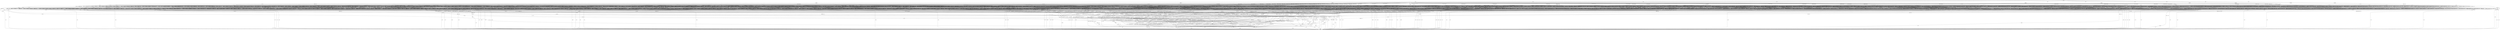 digraph G {
  0 [label="T_1"];
  1 [label="T_1"];
  2 [label="T_1"];
  3 [label="T_1"];
  4 [label="T_1"];
  5 [label="T_1"];
  6 [label="T_1"];
  7 [label="T_1"];
  8 [label="T_1"];
  9 [label="T_1"];
  10 [label="T_1"];
  11 [label="T_1"];
  12 [label="T_1"];
  13 [label="T_1"];
  14 [label="T_1"];
  15 [label="T_1"];
  16 [label="T_1"];
  17 [label="T_1"];
  18 [label="T_1"];
  19 [label="T_1"];
  20 [label="T_1"];
  21 [label="T_1"];
  22 [label="T_1"];
  23 [label="T_1"];
  24 [label="T_1"];
  25 [label="T_1"];
  26 [label="T_1"];
  27 [label="T_1"];
  28 [label="T_1"];
  29 [label="T_1"];
  30 [label="T_1"];
  31 [label="T_1"];
  32 [label="T_1"];
  33 [label="T_1"];
  34 [label="T_1"];
  35 [label="T_1"];
  36 [label="T_1"];
  37 [label="T_1"];
  38 [label="T_1"];
  39 [label="T_1"];
  40 [label="T_1"];
  41 [label="T_1"];
  42 [label="T_1"];
  43 [label="T_1"];
  44 [label="T_1"];
  45 [label="T_1"];
  46 [label="T_1"];
  47 [label="T_1"];
  48 [label="T_1"];
  49 [label="T_1"];
  50 [label="T_1"];
  51 [label="T_1"];
  52 [label="T_1"];
  53 [label="T_1"];
  54 [label="T_1"];
  55 [label="T_1"];
  56 [label="T_1"];
  57 [label="T_1"];
  58 [label="T_1"];
  59 [label="T_2"];
  60 [label="T_2"];
  61 [label="T_2"];
  62 [label="T_2"];
  63 [label="T_2"];
  64 [label="T_2"];
  65 [label="T_2"];
  66 [label="T_2"];
  67 [label="T_2"];
  68 [label="T_2"];
  69 [label="T_2"];
  70 [label="T_2"];
  71 [label="T_2"];
  72 [label="T_2"];
  73 [label="T_2"];
  74 [label="T_2"];
  75 [label="T_2"];
  76 [label="T_2"];
  77 [label="T_2"];
  78 [label="T_2"];
  79 [label="T_2"];
  80 [label="T_2"];
  81 [label="T_2"];
  82 [label="T_2"];
  83 [label="T_2"];
  84 [label="T_2"];
  85 [label="T_2"];
  86 [label="T_2"];
  87 [label="T_2"];
  88 [label="T_2"];
  89 [label="T_2"];
  90 [label="T_2"];
  91 [label="T_2"];
  92 [label="T_2"];
  93 [label="T_2"];
  94 [label="T_2"];
  95 [label="T_2"];
  96 [label="T_2"];
  97 [label="T_2"];
  98 [label="T_2"];
  99 [label="T_2"];
  100 [label="T_2"];
  101 [label="T_2"];
  102 [label="T_2"];
  103 [label="T_2"];
  104 [label="T_2"];
  105 [label="T_2"];
  106 [label="T_2"];
  107 [label="T_2"];
  108 [label="T_2"];
  109 [label="T_2"];
  110 [label="T_2"];
  111 [label="T_2"];
  112 [label="T_2"];
  113 [label="T_2"];
  114 [label="T_2"];
  115 [label="T_2"];
  116 [label="T_2"];
  117 [label="T_2"];
  118 [label="T_2"];
  119 [label="T_2"];
  120 [label="T_2"];
  121 [label="T_2"];
  122 [label="T_2"];
  123 [label="T_2"];
  124 [label="T_2"];
  125 [label="T_2"];
  126 [label="T_2"];
  127 [label="T_2"];
  128 [label="T_2"];
  129 [label="T_2"];
  130 [label="T_2"];
  131 [label="T_2"];
  132 [label="T_2"];
  133 [label="T_2"];
  134 [label="T_2"];
  135 [label="T_2"];
  136 [label="T_2"];
  137 [label="T_2"];
  138 [label="T_2"];
  139 [label="T_2"];
  140 [label="T_3"];
  141 [label="T_3"];
  142 [label="T_3"];
  143 [label="T_3"];
  144 [label="T_3"];
  145 [label="T_3"];
  146 [label="T_3"];
  147 [label="T_3"];
  148 [label="T_3"];
  149 [label="T_3"];
  150 [label="T_3"];
  151 [label="T_3"];
  152 [label="T_3"];
  153 [label="T_3"];
  154 [label="T_3"];
  155 [label="T_3"];
  156 [label="T_3"];
  157 [label="T_3"];
  158 [label="T_3"];
  159 [label="T_3"];
  160 [label="T_3"];
  161 [label="T_3"];
  162 [label="T_3"];
  163 [label="T_3"];
  164 [label="T_3"];
  165 [label="T_3"];
  166 [label="T_3"];
  167 [label="T_3"];
  168 [label="T_3"];
  169 [label="T_3"];
  170 [label="T_3"];
  171 [label="T_3"];
  172 [label="T_3"];
  173 [label="T_3"];
  174 [label="T_3"];
  175 [label="T_3"];
  176 [label="T_3"];
  177 [label="T_3"];
  178 [label="T_3"];
  179 [label="T_3"];
  180 [label="T_3"];
  181 [label="T_3"];
  182 [label="T_3"];
  183 [label="T_3"];
  184 [label="T_3"];
  185 [label="T_3"];
  186 [label="T_3"];
  187 [label="T_3"];
  188 [label="T_3"];
  189 [label="T_3"];
  190 [label="T_3"];
  191 [label="T_3"];
  192 [label="T_3"];
  193 [label="T_3"];
  194 [label="T_3"];
  195 [label="T_3"];
  196 [label="T_3"];
  197 [label="T_3"];
  198 [label="T_3"];
  199 [label="T_3"];
  200 [label="T_3"];
  201 [label="T_3"];
  202 [label="T_3"];
  203 [label="T_3"];
  204 [label="T_3"];
  205 [label="T_3"];
  206 [label="T_3"];
  207 [label="T_3"];
  208 [label="T_3"];
  209 [label="T_3"];
  210 [label="T_3"];
  211 [label="T_3"];
  212 [label="T_3"];
  213 [label="T_3"];
  214 [label="T_3"];
  215 [label="T_3"];
  216 [label="T_3"];
  217 [label="T_3"];
  218 [label="T_3"];
  219 [label="T_3"];
  220 [label="T_3"];
  221 [label="T_3"];
  222 [label="T_3"];
  223 [label="T_5"];
  224 [label="T_5"];
  225 [label="T_5"];
  226 [label="T_5"];
  227 [label="T_5"];
  228 [label="T_5"];
  229 [label="T_5"];
  230 [label="T_5"];
  231 [label="T_5"];
  232 [label="T_5"];
  233 [label="T_5"];
  234 [label="T_5"];
  235 [label="T_5"];
  236 [label="T_5"];
  237 [label="T_5"];
  238 [label="T_5"];
  239 [label="T_5"];
  240 [label="T_5"];
  241 [label="T_5"];
  242 [label="T_5"];
  243 [label="T_5"];
  244 [label="T_5"];
  245 [label="T_5"];
  246 [label="T_5"];
  247 [label="T_5"];
  248 [label="T_6"];
  249 [label="T_6"];
  250 [label="T_6"];
  251 [label="T_6"];
  252 [label="T_6"];
  253 [label="T_6"];
  254 [label="T_6"];
  255 [label="T_6"];
  256 [label="T_6"];
  257 [label="T_6"];
  258 [label="T_6"];
  259 [label="T_6"];
  260 [label="T_6"];
  261 [label="T_6"];
  262 [label="T_6"];
  263 [label="T_6"];
  264 [label="T_6"];
  265 [label="T_6"];
  266 [label="T_6"];
  267 [label="T_6"];
  268 [label="T_6"];
  269 [label="T_6"];
  270 [label="T_6"];
  271 [label="T_6"];
  272 [label="T_6"];
  273 [label="T_6"];
  274 [label="T_6"];
  275 [label="T_6"];
  276 [label="T_6"];
  277 [label="T_6"];
  278 [label="T_7"];
  279 [label="T_7"];
  280 [label="T_7"];
  281 [label="T_7"];
  282 [label="T_7"];
  283 [label="T_7"];
  284 [label="T_7"];
  285 [label="T_7"];
  286 [label="T_7"];
  287 [label="T_7"];
  288 [label="T_7"];
  289 [label="T_7"];
  290 [label="T_7"];
  291 [label="initial"];
  292 [label="initial"];
  293 [label="initial"];
  294 [label="initial"];
  295 [label="initial"];
  296 [label="initial"];
  297 [label="initial"];
  298 [label="initial"];
  299 [label="initial"];
  300 [label="initial"];
  301 [label="TERMINAL",shape=diamond];
  302 [label="INITIAL",shape=box];
0->76 [label="0.000194 1 1.00"];
1->109 [label="0.00635 1 1.00"];
2->73 [label="0.000203 1 0.50"];
2->89 [label="0.00403 1 0.50"];
3->87 [label="0.00405 1 0.50"];
3->135 [label="0.0495 1 0.50"];
4->65 [label="0.00478 1 0.50"];
4->122 [label="0.00539 1 0.50"];
5->130 [label="0.00403 1 0.33"];
5->135 [label="0.00527 1 0.33"];
5->132 [label="0.0064 1 0.33"];
6->67 [label="0.00535 1 0.33"];
6->136 [label="0.00538 1 0.33"];
6->109 [label="0.00651 1 0.33"];
7->123 [label="0.00333 1 0.25"];
7->127 [label="0.00364 1 0.25"];
7->134 [label="0.00401 1 0.25"];
7->133 [label="0.00455 1 0.25"];
8->138 [label="0.00357 1 0.25"];
8->132 [label="0.00394 1 0.25"];
8->103 [label="0.0056 1 0.25"];
8->110 [label="0.00587 1 0.25"];
9->100 [label="0.00366 1 0.25"];
9->96 [label="0.00368 1 0.25"];
9->120 [label="0.00495 1 0.25"];
9->108 [label="0.00659 1 0.25"];
10->123 [label="0.00403 1 0.25"];
10->111 [label="0.00418 1 0.25"];
10->138 [label="0.00461 1 0.25"];
10->109 [label="0.00514 1 0.25"];
11->77 [label="0.00398 1 0.14"];
11->104 [label="0.00459 1 0.14"];
11->122 [label="0.00732 1 0.14"];
11->120 [label="[0.00385,0.00588] 2 0.29"];
11->134 [label="[0.00425,0.00469] 2 0.29"];
12->98 [label="0.00351 1 0.17"];
12->100 [label="0.00416 1 0.17"];
12->121 [label="0.0048 1 0.17"];
12->101 [label="0.00488 1 0.17"];
12->86 [label="[0.00762,0.038] 2 0.33"];
13->131 [label="0.0048 1 0.17"];
13->108 [label="0.00548 1 0.17"];
13->102 [label="0.00553 1 0.17"];
13->133 [label="0.00717 1 0.17"];
13->78 [label="[0.0058,0.0077] 2 0.33"];
14->106 [label="0.000202 1 0.20"];
14->74 [label="0.00374 1 0.20"];
14->117 [label="0.00444 1 0.20"];
14->77 [label="0.00574 1 0.20"];
14->92 [label="0.00773 1 0.20"];
15->94 [label="0.00359 1 0.14"];
15->92 [label="0.00441 1 0.14"];
15->66 [label="0.00538 1 0.14"];
15->112 [label="0.0404 1 0.14"];
15->138 [label="[0.0035,0.00626] 2 0.29"];
15->153 [label="0.000385 1 0.14"];
16->135 [label="0.00368 1 0.17"];
16->121 [label="0.00399 1 0.17"];
16->134 [label="0.00479 1 0.17"];
16->136 [label="0.00483 1 0.17"];
16->138 [label="0.00515 1 0.17"];
16->133 [label="0.0058 1 0.17"];
17->117 [label="0.00391 1 0.17"];
17->131 [label="0.00476 1 0.17"];
17->91 [label="0.00509 1 0.17"];
17->110 [label="0.00608 1 0.17"];
17->137 [label="0.00617 1 0.17"];
17->133 [label="0.00628 1 0.17"];
18->96 [label="0.00413 1 0.17"];
18->136 [label="0.00572 1 0.17"];
18->90 [label="0.00584 1 0.17"];
18->125 [label="0.00604 1 0.17"];
18->134 [label="0.0326 1 0.17"];
18->135 [label="0.0545 1 0.17"];
19->136 [label="0.0038 1 0.10"];
19->72 [label="0.00428 1 0.10"];
19->110 [label="0.00532 1 0.10"];
19->101 [label="0.00569 1 0.10"];
19->123 [label="0.538 1 0.10"];
19->139 [label="[0.00396,0.00398] 2 0.20"];
19->129 [label="[0.000146,0.00477] 3 0.30"];
20->137 [label="0.00312 1 0.13"];
20->117 [label="0.00316 1 0.13"];
20->118 [label="0.00417 1 0.13"];
20->131 [label="0.00455 1 0.13"];
20->89 [label="0.00525 1 0.13"];
20->122 [label="0.00576 1 0.13"];
20->132 [label="0.00696 1 0.13"];
20->127 [label="0.0301 1 0.13"];
21->109 [label="0.00364 1 0.13"];
21->127 [label="0.00367 1 0.13"];
21->122 [label="0.00381 1 0.13"];
21->119 [label="0.00425 1 0.13"];
21->113 [label="0.00461 1 0.13"];
21->129 [label="0.00514 1 0.13"];
21->128 [label="0.00536 1 0.13"];
21->95 [label="0.00629 1 0.13"];
22->138 [label="0.00393 1 0.13"];
22->130 [label="0.00463 1 0.13"];
22->139 [label="0.00565 1 0.13"];
22->103 [label="0.00586 1 0.13"];
22->91 [label="0.00652 1 0.13"];
22->126 [label="0.00683 1 0.13"];
22->135 [label="0.00683 1 0.13"];
22->133 [label="0.0103 1 0.13"];
23->135 [label="0.00387 1 0.09"];
23->102 [label="0.00493 1 0.09"];
23->109 [label="0.00506 1 0.09"];
23->138 [label="0.00531 1 0.09"];
23->98 [label="0.0064 1 0.09"];
23->131 [label="0.027 1 0.09"];
23->139 [label="0.0326 1 0.09"];
23->127 [label="[0.00379,0.0048] 3 0.27"];
23->141 [label="0.000425 1 0.09"];
24->121 [label="0.00262 1 0.10"];
24->114 [label="0.00345 1 0.10"];
24->88 [label="0.00445 1 0.10"];
24->131 [label="0.00461 1 0.10"];
24->69 [label="0.00486 1 0.10"];
24->137 [label="0.005 1 0.10"];
24->132 [label="0.00539 1 0.10"];
24->99 [label="0.00558 1 0.10"];
24->128 [label="[0.00391,0.00405] 2 0.20"];
25->130 [label="0.00355 1 0.11"];
25->128 [label="0.00368 1 0.11"];
25->139 [label="0.00395 1 0.11"];
25->125 [label="0.00445 1 0.11"];
25->132 [label="0.00498 1 0.11"];
25->110 [label="0.00507 1 0.11"];
25->123 [label="0.00568 1 0.11"];
25->133 [label="0.00584 1 0.11"];
25->131 [label="0.00776 1 0.11"];
26->139 [label="0.00379 1 0.11"];
26->138 [label="0.00407 1 0.11"];
26->132 [label="0.00442 1 0.11"];
26->122 [label="0.00442 1 0.11"];
26->89 [label="0.00477 1 0.11"];
26->127 [label="0.0061 1 0.11"];
26->108 [label="0.00686 1 0.11"];
26->136 [label="0.00705 1 0.11"];
26->114 [label="0.0539 1 0.11"];
27->116 [label="0.00392 1 0.08"];
27->88 [label="0.00392 1 0.08"];
27->107 [label="0.004 1 0.08"];
27->103 [label="0.00432 1 0.08"];
27->139 [label="0.00452 1 0.08"];
27->101 [label="0.00506 1 0.08"];
27->110 [label="0.0055 1 0.08"];
27->68 [label="0.00838 1 0.08"];
27->137 [label="[0.00583,0.00599] 2 0.15"];
27->132 [label="[0.00437,0.031] 3 0.23"];
28->134 [label="0.00406 1 0.09"];
28->103 [label="0.00473 1 0.09"];
28->105 [label="0.0048 1 0.09"];
28->67 [label="0.00512 1 0.09"];
28->132 [label="0.00513 1 0.09"];
28->126 [label="0.00528 1 0.09"];
28->98 [label="0.00605 1 0.09"];
28->110 [label="0.00701 1 0.09"];
28->116 [label="0.01 1 0.09"];
28->128 [label="[0.0052,0.00722] 2 0.18"];
29->135 [label="0.00408 1 0.09"];
29->87 [label="0.00472 1 0.09"];
29->115 [label="0.005 1 0.09"];
29->113 [label="0.00522 1 0.09"];
29->123 [label="0.00571 1 0.09"];
29->107 [label="0.00575 1 0.09"];
29->102 [label="0.00618 1 0.09"];
29->131 [label="0.00631 1 0.09"];
29->61 [label="0.00733 1 0.09"];
29->137 [label="[0.00446,0.00523] 2 0.18"];
30->109 [label="0.00361 1 0.10"];
30->106 [label="0.00385 1 0.10"];
30->136 [label="0.00406 1 0.10"];
30->104 [label="0.0043 1 0.10"];
30->118 [label="0.00456 1 0.10"];
30->86 [label="0.00481 1 0.10"];
30->97 [label="0.00556 1 0.10"];
30->112 [label="0.00591 1 0.10"];
30->130 [label="0.00745 1 0.10"];
30->123 [label="0.00762 1 0.10"];
31->123 [label="0.00351 1 0.08"];
31->119 [label="0.00376 1 0.08"];
31->121 [label="0.00389 1 0.08"];
31->127 [label="0.00402 1 0.08"];
31->125 [label="0.00445 1 0.08"];
31->102 [label="0.00543 1 0.08"];
31->107 [label="0.00668 1 0.08"];
31->138 [label="0.0071 1 0.08"];
31->75 [label="0.00754 1 0.08"];
31->133 [label="0.00778 1 0.08"];
31->139 [label="[0.00474,0.00721] 2 0.17"];
32->133 [label="0.00396 1 0.09"];
32->137 [label="0.00396 1 0.09"];
32->101 [label="0.00398 1 0.09"];
32->129 [label="0.00409 1 0.09"];
32->122 [label="0.00417 1 0.09"];
32->138 [label="0.00427 1 0.09"];
32->120 [label="0.00444 1 0.09"];
32->136 [label="0.0046 1 0.09"];
32->134 [label="0.00556 1 0.09"];
32->127 [label="0.00619 1 0.09"];
32->85 [label="0.00771 1 0.09"];
33->124 [label="0.00398 1 0.09"];
33->128 [label="0.00401 1 0.09"];
33->127 [label="0.00403 1 0.09"];
33->126 [label="0.00423 1 0.09"];
33->131 [label="0.00454 1 0.09"];
33->104 [label="0.00553 1 0.09"];
33->139 [label="0.00604 1 0.09"];
33->123 [label="0.00607 1 0.09"];
33->120 [label="0.00649 1 0.09"];
33->78 [label="0.0067 1 0.09"];
33->80 [label="0.00681 1 0.09"];
34->110 [label="0.00349 1 0.07"];
34->105 [label="0.00353 1 0.07"];
34->101 [label="0.00382 1 0.07"];
34->96 [label="0.00449 1 0.07"];
34->139 [label="0.00506 1 0.07"];
34->135 [label="0.00531 1 0.07"];
34->136 [label="0.0057 1 0.07"];
34->124 [label="0.00685 1 0.07"];
34->125 [label="0.00763 1 0.07"];
34->122 [label="[0.00318,0.00488] 2 0.13"];
34->138 [label="[0.00481,0.198] 2 0.13"];
34->133 [label="[0.00487,0.00608] 2 0.13"];
35->135 [label="0.00373 1 0.07"];
35->126 [label="0.0041 1 0.07"];
35->128 [label="0.00438 1 0.07"];
35->130 [label="0.00446 1 0.07"];
35->131 [label="0.005 1 0.07"];
35->127 [label="0.00501 1 0.07"];
35->132 [label="0.00544 1 0.07"];
35->59 [label="0.00585 1 0.07"];
35->138 [label="0.0124 1 0.07"];
35->133 [label="0.15 1 0.07"];
35->139 [label="[0.004,0.00518] 2 0.14"];
35->136 [label="[0.00444,0.17] 2 0.14"];
36->70 [label="0.00248 1 0.06"];
36->107 [label="0.00359 1 0.06"];
36->96 [label="0.00425 1 0.06"];
36->119 [label="0.0043 1 0.06"];
36->131 [label="0.00476 1 0.06"];
36->122 [label="0.00599 1 0.06"];
36->139 [label="0.006 1 0.06"];
36->123 [label="0.0064 1 0.06"];
36->98 [label="0.00655 1 0.06"];
36->135 [label="[0.00346,0.00634] 2 0.11"];
36->134 [label="[0.0042,0.146] 2 0.11"];
36->138 [label="[0.00451,0.00576] 2 0.11"];
36->136 [label="[0.00526,0.00691] 3 0.17"];
37->68 [label="0.00282 1 0.07"];
37->130 [label="0.00371 1 0.07"];
37->123 [label="0.00377 1 0.07"];
37->93 [label="0.00384 1 0.07"];
37->134 [label="0.00387 1 0.07"];
37->132 [label="0.00493 1 0.07"];
37->122 [label="0.00554 1 0.07"];
37->90 [label="0.00579 1 0.07"];
37->125 [label="0.00598 1 0.07"];
37->92 [label="0.00621 1 0.07"];
37->121 [label="0.00643 1 0.07"];
37->136 [label="[0.00317,0.00388] 2 0.13"];
37->128 [label="[0.0052,0.00731] 2 0.13"];
38->138 [label="0.00287 1 0.07"];
38->98 [label="0.0032 1 0.07"];
38->131 [label="0.00337 1 0.07"];
38->127 [label="0.00452 1 0.07"];
38->71 [label="0.0053 1 0.07"];
38->116 [label="0.00547 1 0.07"];
38->100 [label="0.0057 1 0.07"];
38->122 [label="0.00585 1 0.07"];
38->130 [label="0.00616 1 0.07"];
38->119 [label="0.00693 1 0.07"];
38->104 [label="0.00867 1 0.07"];
38->134 [label="0.00418 2 0.13"];
38->133 [label="[0.00462,0.00555] 2 0.13"];
39->112 [label="0.0036 1 0.07"];
39->113 [label="0.00364 1 0.07"];
39->100 [label="0.00373 1 0.07"];
39->123 [label="0.00412 1 0.07"];
39->129 [label="0.00416 1 0.07"];
39->126 [label="0.00423 1 0.07"];
39->119 [label="0.0043 1 0.07"];
39->136 [label="0.00468 1 0.07"];
39->121 [label="0.00654 1 0.07"];
39->79 [label="0.00679 1 0.07"];
39->116 [label="0.00909 1 0.07"];
39->139 [label="[0.00324,0.00366] 2 0.13"];
39->138 [label="[0.00401,0.00496] 2 0.13"];
40->111 [label="0.000127 1 0.08"];
40->124 [label="0.00345 1 0.08"];
40->104 [label="0.00401 1 0.08"];
40->137 [label="0.00424 1 0.08"];
40->92 [label="0.00478 1 0.08"];
40->123 [label="0.00479 1 0.08"];
40->130 [label="0.00524 1 0.08"];
40->135 [label="0.00546 1 0.08"];
40->99 [label="0.00603 1 0.08"];
40->106 [label="0.00621 1 0.08"];
40->139 [label="0.00626 1 0.08"];
40->114 [label="0.00635 1 0.08"];
40->136 [label="0.00666 1 0.08"];
41->119 [label="0.000101 1 0.06"];
41->139 [label="0.000225 1 0.06"];
41->121 [label="0.00342 1 0.06"];
41->88 [label="0.00347 1 0.06"];
41->116 [label="0.00375 1 0.06"];
41->124 [label="0.00376 1 0.06"];
41->134 [label="0.00422 1 0.06"];
41->130 [label="0.00431 1 0.06"];
41->103 [label="0.00438 1 0.06"];
41->122 [label="0.00749 1 0.06"];
41->84 [label="0.011 1 0.06"];
41->132 [label="0.0308 1 0.06"];
41->138 [label="[0.000208,0.00527] 2 0.12"];
41->129 [label="[0.00418,0.00781] 3 0.18"];
42->83 [label="0.000272 1 0.06"];
42->102 [label="0.000351 1 0.06"];
42->73 [label="0.00349 1 0.06"];
42->111 [label="0.00416 1 0.06"];
42->117 [label="0.00465 1 0.06"];
42->133 [label="0.00466 1 0.06"];
42->129 [label="0.00475 1 0.06"];
42->131 [label="0.00505 1 0.06"];
42->125 [label="0.00516 1 0.06"];
42->120 [label="0.00646 1 0.06"];
42->116 [label="0.00728 1 0.06"];
42->139 [label="0.0107 1 0.06"];
42->115 [label="[0.00372,0.00803] 2 0.13"];
42->135 [label="[0.00507,0.00508] 2 0.13"];
43->127 [label="0.00344 1 0.07"];
43->69 [label="0.00348 1 0.07"];
43->135 [label="0.00407 1 0.07"];
43->119 [label="0.00424 1 0.07"];
43->132 [label="0.00498 1 0.07"];
43->131 [label="0.0054 1 0.07"];
43->133 [label="0.00549 1 0.07"];
43->108 [label="0.00574 1 0.07"];
43->118 [label="0.00642 1 0.07"];
43->136 [label="0.00734 1 0.07"];
43->117 [label="0.00874 1 0.07"];
43->89 [label="0.00956 1 0.07"];
43->103 [label="0.0105 1 0.07"];
43->124 [label="[0.00337,0.00475] 2 0.13"];
44->113 [label="0.00217 1 0.07"];
44->139 [label="0.004 1 0.07"];
44->117 [label="0.00403 1 0.07"];
44->122 [label="0.00438 1 0.07"];
44->127 [label="0.0044 1 0.07"];
44->116 [label="0.00469 1 0.07"];
44->95 [label="0.00503 1 0.07"];
44->77 [label="0.00505 1 0.07"];
44->71 [label="0.00514 1 0.07"];
44->136 [label="0.00566 1 0.07"];
44->103 [label="0.00652 1 0.07"];
44->132 [label="0.00695 1 0.07"];
44->86 [label="0.00711 1 0.07"];
44->65 [label="0.00858 1 0.07"];
45->114 [label="0.000212 1 0.06"];
45->81 [label="0.00305 1 0.06"];
45->79 [label="0.00399 1 0.06"];
45->127 [label="0.0042 1 0.06"];
45->110 [label="0.00442 1 0.06"];
45->121 [label="0.00468 1 0.06"];
45->118 [label="0.00473 1 0.06"];
45->130 [label="0.00475 1 0.06"];
45->131 [label="0.00476 1 0.06"];
45->72 [label="0.00499 1 0.06"];
45->107 [label="0.00562 1 0.06"];
45->97 [label="0.00596 1 0.06"];
45->93 [label="0.00654 1 0.06"];
45->109 [label="[0.00341,0.00371] 2 0.11"];
45->139 [label="[0.0042,0.00772] 3 0.17"];
46->84 [label="0.00339 1 0.06"];
46->77 [label="0.00378 1 0.06"];
46->81 [label="0.00388 1 0.06"];
46->139 [label="0.00397 1 0.06"];
46->94 [label="0.00416 1 0.06"];
46->130 [label="0.00438 1 0.06"];
46->127 [label="0.00461 1 0.06"];
46->132 [label="0.00461 1 0.06"];
46->74 [label="0.00536 1 0.06"];
46->133 [label="0.0057 1 0.06"];
46->134 [label="0.00586 1 0.06"];
46->112 [label="0.00618 1 0.06"];
46->129 [label="0.0062 1 0.06"];
46->91 [label="0.00689 1 0.06"];
46->137 [label="[0.00306,0.0065] 4 0.22"];
47->128 [label="0.00365 1 0.05"];
47->124 [label="0.00419 1 0.05"];
47->125 [label="0.00421 1 0.05"];
47->135 [label="0.00441 1 0.05"];
47->97 [label="0.00484 1 0.05"];
47->137 [label="0.00591 1 0.05"];
47->133 [label="0.00599 1 0.05"];
47->119 [label="0.00605 1 0.05"];
47->101 [label="0.00606 1 0.05"];
47->138 [label="0.00706 1 0.05"];
47->93 [label="0.00749 1 0.05"];
47->106 [label="0.0343 1 0.05"];
47->114 [label="0.122 1 0.05"];
47->131 [label="[0.000207,0.00404] 2 0.10"];
47->115 [label="[0.00405,0.0109] 2 0.10"];
47->139 [label="[0.0037,0.00665] 3 0.15"];
48->86 [label="0.00367 1 0.06"];
48->70 [label="0.00372 1 0.06"];
48->100 [label="0.00373 1 0.06"];
48->132 [label="0.00418 1 0.06"];
48->122 [label="0.00422 1 0.06"];
48->134 [label="0.00426 1 0.06"];
48->128 [label="0.00453 1 0.06"];
48->114 [label="0.00453 1 0.06"];
48->139 [label="0.00467 1 0.06"];
48->138 [label="0.00514 1 0.06"];
48->131 [label="0.00514 1 0.06"];
48->126 [label="0.00548 1 0.06"];
48->83 [label="0.00587 1 0.06"];
48->137 [label="[0.00308,0.00573] 2 0.11"];
48->135 [label="[0.004,0.00428] 2 0.11"];
48->301 [label=" 1 0.06"];
49->96 [label="0.00022 1 0.05"];
49->129 [label="0.0032 1 0.05"];
49->111 [label="0.00333 1 0.05"];
49->92 [label="0.00356 1 0.05"];
49->90 [label="0.0037 1 0.05"];
49->97 [label="0.00383 1 0.05"];
49->135 [label="0.00383 1 0.05"];
49->94 [label="0.00389 1 0.05"];
49->115 [label="0.00414 1 0.05"];
49->127 [label="0.00422 1 0.05"];
49->82 [label="0.00463 1 0.05"];
49->136 [label="0.00498 1 0.05"];
49->130 [label="0.00608 1 0.05"];
49->99 [label="0.00617 1 0.05"];
49->133 [label="0.00912 1 0.05"];
49->116 [label="[0.00339,0.00404] 2 0.09"];
49->134 [label="[0.00629,0.00981] 2 0.09"];
49->137 [label="[0.00368,0.00637] 3 0.14"];
50->135 [label="0.00306 1 0.05"];
50->128 [label="0.00383 1 0.05"];
50->126 [label="0.00393 1 0.05"];
50->84 [label="0.00395 1 0.05"];
50->104 [label="0.00401 1 0.05"];
50->91 [label="0.00422 1 0.05"];
50->103 [label="0.00458 1 0.05"];
50->87 [label="0.0046 1 0.05"];
50->136 [label="0.00502 1 0.05"];
50->81 [label="0.00532 1 0.05"];
50->121 [label="0.00564 1 0.05"];
50->102 [label="0.00582 1 0.05"];
50->106 [label="0.00592 1 0.05"];
50->138 [label="0.00615 1 0.05"];
50->108 [label="0.00681 1 0.05"];
50->111 [label="[0.0036,0.00664] 2 0.10"];
50->139 [label="[0.00503,0.00721] 3 0.14"];
50->140 [label="0.000258 1 0.05"];
51->132 [label="0.00368 1 0.04"];
51->136 [label="0.00416 1 0.04"];
51->112 [label="0.00418 1 0.04"];
51->109 [label="0.0042 1 0.04"];
51->99 [label="0.00426 1 0.04"];
51->117 [label="0.00463 1 0.04"];
51->98 [label="0.00473 1 0.04"];
51->114 [label="0.00493 1 0.04"];
51->103 [label="0.00515 1 0.04"];
51->66 [label="0.00521 1 0.04"];
51->129 [label="0.00532 1 0.04"];
51->125 [label="0.00586 1 0.04"];
51->113 [label="0.00668 1 0.04"];
51->131 [label="0.00683 1 0.04"];
51->116 [label="0.00725 1 0.04"];
51->137 [label="[0.004,0.00542] 2 0.09"];
51->97 [label="[0.004,0.00546] 2 0.09"];
51->135 [label="[0.00402,0.00413] 2 0.09"];
51->139 [label="[0.00617,0.00639] 2 0.09"];
52->134 [label="0.00387 1 0.05"];
52->118 [label="0.00411 1 0.05"];
52->115 [label="0.00419 1 0.05"];
52->98 [label="0.00442 1 0.05"];
52->107 [label="0.00465 1 0.05"];
52->99 [label="0.00471 1 0.05"];
52->105 [label="0.00496 1 0.05"];
52->93 [label="0.00546 1 0.05"];
52->87 [label="0.00557 1 0.05"];
52->117 [label="0.00622 1 0.05"];
52->113 [label="0.0065 1 0.05"];
52->128 [label="0.00721 1 0.05"];
52->121 [label="0.00785 1 0.05"];
52->125 [label="0.00808 1 0.05"];
52->114 [label="0.0436 1 0.05"];
52->131 [label="0.154 1 0.05"];
52->104 [label="[0.00278,0.00662] 2 0.10"];
52->122 [label="[0.00466,0.00557] 2 0.10"];
52->301 [label=" 1 0.05"];
53->119 [label="0.000206 1 0.04"];
53->129 [label="0.00337 1 0.04"];
53->123 [label="0.0036 1 0.04"];
53->105 [label="0.00415 1 0.04"];
53->120 [label="0.00434 1 0.04"];
53->125 [label="0.00436 1 0.04"];
53->95 [label="0.00455 1 0.04"];
53->106 [label="0.00464 1 0.04"];
53->114 [label="0.00494 1 0.04"];
53->99 [label="0.00544 1 0.04"];
53->137 [label="0.00653 1 0.04"];
53->82 [label="0.00671 1 0.04"];
53->135 [label="0.187 1 0.04"];
53->128 [label="0.196 1 0.04"];
53->133 [label="[0.00326,0.00376] 2 0.07"];
53->126 [label="[0.00349,0.004] 2 0.07"];
53->139 [label="[0.00364,0.00674] 2 0.07"];
53->115 [label="[0.0038,0.00688] 2 0.07"];
53->109 [label="[0.00616,0.00631] 2 0.07"];
53->136 [label="[0.00422,0.00838] 3 0.11"];
54->135 [label="0.000216 1 0.04"];
54->132 [label="0.00334 1 0.04"];
54->88 [label="0.00349 1 0.04"];
54->65 [label="0.00374 1 0.04"];
54->115 [label="0.0041 1 0.04"];
54->80 [label="0.00457 1 0.04"];
54->118 [label="0.00475 1 0.04"];
54->124 [label="0.00496 1 0.04"];
54->136 [label="0.00511 1 0.04"];
54->128 [label="0.00512 1 0.04"];
54->137 [label="0.00514 1 0.04"];
54->85 [label="0.00542 1 0.04"];
54->78 [label="0.00561 1 0.04"];
54->127 [label="0.00624 1 0.04"];
54->117 [label="0.0064 1 0.04"];
54->133 [label="0.00652 1 0.04"];
54->131 [label="0.0082 1 0.04"];
54->120 [label="0.0104 1 0.04"];
54->114 [label="[0.00528,0.00617] 2 0.07"];
54->134 [label="[0.0002,0.00541] 3 0.11"];
54->139 [label="[0.00385,0.00655] 5 0.18"];
55->137 [label="0.00265 1 0.04"];
55->130 [label="0.00345 1 0.04"];
55->109 [label="0.00357 1 0.04"];
55->106 [label="0.00395 1 0.04"];
55->134 [label="0.00406 1 0.04"];
55->116 [label="0.00411 1 0.04"];
55->139 [label="0.00443 1 0.04"];
55->121 [label="0.00447 1 0.04"];
55->138 [label="0.00465 1 0.04"];
55->98 [label="0.0047 1 0.04"];
55->75 [label="0.00486 1 0.04"];
55->94 [label="0.00561 1 0.04"];
55->95 [label="0.00582 1 0.04"];
55->79 [label="0.00622 1 0.04"];
55->136 [label="0.00623 1 0.04"];
55->135 [label="0.0246 1 0.04"];
55->93 [label="0.132 1 0.04"];
55->105 [label="0.33 1 0.04"];
55->117 [label="[0.00342,0.00908] 2 0.07"];
55->133 [label="[0.00377,0.00539] 2 0.07"];
55->128 [label="[0.00298,0.0056] 3 0.11"];
55->124 [label="[0.00467,0.00604] 3 0.11"];
56->110 [label="0.00351 1 0.04"];
56->134 [label="0.00362 1 0.04"];
56->103 [label="0.00365 1 0.04"];
56->136 [label="0.00413 1 0.04"];
56->100 [label="0.00425 1 0.04"];
56->133 [label="0.00441 1 0.04"];
56->94 [label="0.00448 1 0.04"];
56->137 [label="0.00467 1 0.04"];
56->126 [label="0.00469 1 0.04"];
56->114 [label="0.005 1 0.04"];
56->105 [label="0.00502 1 0.04"];
56->112 [label="0.0051 1 0.04"];
56->117 [label="0.00524 1 0.04"];
56->99 [label="0.00548 1 0.04"];
56->83 [label="0.00558 1 0.04"];
56->127 [label="0.00578 1 0.04"];
56->113 [label="0.00582 1 0.04"];
56->135 [label="0.00658 1 0.04"];
56->66 [label="0.00669 1 0.04"];
56->129 [label="0.0073 1 0.04"];
56->124 [label="0.00805 1 0.04"];
56->118 [label="[0.00359,0.00452] 2 0.09"];
57->116 [label="0.00288 1 0.03"];
57->100 [label="0.0037 1 0.03"];
57->131 [label="0.00376 1 0.03"];
57->118 [label="0.00386 1 0.03"];
57->138 [label="0.0046 1 0.03"];
57->120 [label="0.00482 1 0.03"];
57->85 [label="0.00549 1 0.03"];
57->124 [label="0.00553 1 0.03"];
57->136 [label="0.00603 1 0.03"];
57->121 [label="0.00634 1 0.03"];
57->90 [label="0.00638 1 0.03"];
57->113 [label="0.00645 1 0.03"];
57->127 [label="0.00726 1 0.03"];
57->129 [label="[0.00367,0.00462] 2 0.06"];
57->135 [label="[0.00385,0.108] 2 0.06"];
57->97 [label="[0.00386,0.00477] 2 0.06"];
57->115 [label="[0.00418,0.00773] 2 0.06"];
57->133 [label="[0.0044,0.00793] 2 0.06"];
57->134 [label="[0.00444,0.00515] 2 0.06"];
57->112 [label="[0.00532,0.00603] 2 0.06"];
57->125 [label="[0.00543,0.00717] 2 0.06"];
57->126 [label="[0.00348,0.0288] 3 0.08"];
57->139 [label="[0.00451,0.00709] 4 0.11"];
58->128 [label="0.00361 1 0.02"];
58->92 [label="0.00371 1 0.02"];
58->82 [label="0.0038 1 0.02"];
58->134 [label="0.00382 1 0.02"];
58->114 [label="0.00384 1 0.02"];
58->120 [label="0.00388 1 0.02"];
58->125 [label="0.00418 1 0.02"];
58->138 [label="0.00421 1 0.02"];
58->121 [label="0.00426 1 0.02"];
58->133 [label="0.00479 1 0.02"];
58->76 [label="0.00499 1 0.02"];
58->80 [label="0.00511 1 0.02"];
58->112 [label="0.00517 1 0.02"];
58->119 [label="0.00559 1 0.02"];
58->87 [label="0.00562 1 0.02"];
58->95 [label="0.00606 1 0.02"];
58->124 [label="0.0062 1 0.02"];
58->110 [label="0.00633 1 0.02"];
58->137 [label="0.00741 1 0.02"];
58->107 [label="0.0075 1 0.02"];
58->126 [label="0.0527 1 0.02"];
58->127 [label="0.234 1 0.02"];
58->105 [label="[0.000259,0.00892] 2 0.04"];
58->129 [label="[0.00288,0.00422] 2 0.04"];
58->132 [label="[0.00335,0.0046] 2 0.04"];
58->108 [label="[0.00385,0.00442] 2 0.04"];
58->123 [label="[0.00409,0.00723] 2 0.04"];
58->139 [label="[0.00484,0.00633] 2 0.04"];
58->118 [label="[0.00712,0.00756] 2 0.04"];
58->111 [label="[0.000386,0.0057] 3 0.07"];
58->130 [label="[0.00329,0.00659] 3 0.07"];
58->135 [label="[0.00373,0.00555] 3 0.07"];
59->148 [label="0.000312 1 1.00"];
60->207 [label="0.000373 1 1.00"];
61->142 [label="0.000755 1 1.00"];
62->234 [label="4.18 1 1.00"];
63->301 [label=" 1 1.00"];
64->301 [label=" 1 1.00"];
65->205 [label="0.000261 1 0.33"];
65->204 [label="[0.000478,1.33] 2 0.67"];
66->208 [label="0.000451 1 0.33"];
66->192 [label="[0.000322,0.000329] 2 0.67"];
67->187 [label="0.000227 1 0.50"];
67->210 [label="1.63 1 0.50"];
68->220 [label="0.000227 1 0.50"];
68->212 [label="0.00025 1 0.50"];
69->143 [label="0.000238 1 0.50"];
69->152 [label="0.000349 1 0.50"];
70->164 [label="0.000254 1 0.50"];
70->217 [label="0.00078 1 0.50"];
71->219 [label="0.000256 1 0.50"];
71->199 [label="0.000324 1 0.50"];
72->173 [label="0.000263 1 0.50"];
72->208 [label="1.07 1 0.50"];
73->192 [label="0.000286 1 0.50"];
73->198 [label="0.000319 1 0.50"];
74->211 [label="0.000293 1 0.50"];
74->219 [label="1.19 1 0.50"];
75->215 [label="0.000392 1 0.50"];
75->216 [label="0.000642 1 0.50"];
76->175 [label="0.000393 1 0.50"];
76->193 [label="0.000454 1 0.50"];
77->220 [label="0.000244 1 0.25"];
77->218 [label="0.000271 1 0.25"];
77->192 [label="[0.000642,1.1] 2 0.50"];
78->184 [label="0.000245 1 0.25"];
78->200 [label="0.00038 1 0.25"];
78->218 [label="[0.000286,0.000329] 2 0.50"];
79->195 [label="0.000164 1 0.33"];
79->162 [label="0.000257 1 0.33"];
79->197 [label="0.000633 1 0.33"];
80->221 [label="0.000187 1 0.33"];
80->222 [label="0.000327 1 0.33"];
80->170 [label="0.00051 1 0.33"];
81->161 [label="0.00023 1 0.33"];
81->171 [label="0.000255 1 0.33"];
81->189 [label="0.000376 1 0.33"];
82->191 [label="0.000259 1 0.33"];
82->201 [label="0.000329 1 0.33"];
82->221 [label="0.0004 1 0.33"];
83->217 [label="0.000265 1 0.33"];
83->180 [label="0.000451 1 0.33"];
83->219 [label="0.000672 1 0.33"];
84->206 [label="0.000298 1 0.33"];
84->159 [label="0.000583 1 0.33"];
84->221 [label="0.000595 1 0.33"];
85->171 [label="0.000314 1 0.33"];
85->199 [label="0.000412 1 0.33"];
85->193 [label="1.22 1 0.33"];
86->158 [label="0.000259 1 0.20"];
86->202 [label="0.000297 1 0.20"];
86->212 [label="0.000319 1 0.20"];
86->208 [label="[0.000267,0.000297] 2 0.40"];
87->210 [label="0.000286 1 0.20"];
87->190 [label="0.000353 1 0.20"];
87->205 [label="0.000539 1 0.20"];
87->214 [label="[0.000447,0.000575] 2 0.40"];
88->222 [label="0.000203 1 0.25"];
88->193 [label="0.000281 1 0.25"];
88->215 [label="0.00034 1 0.25"];
88->209 [label="0.000368 1 0.25"];
89->196 [label="0.000218 1 0.25"];
89->147 [label="0.000308 1 0.25"];
89->209 [label="0.000374 1 0.25"];
89->174 [label="0.000378 1 0.25"];
90->155 [label="0.000252 1 0.25"];
90->165 [label="0.000332 1 0.25"];
90->217 [label="0.000333 1 0.25"];
90->220 [label="0.000393 1 0.25"];
91->166 [label="0.000318 1 0.25"];
91->169 [label="0.000405 1 0.25"];
91->209 [label="0.000514 1 0.25"];
91->207 [label="0.000849 1 0.25"];
92->205 [label="0.000261 1 0.17"];
92->220 [label="0.000401 1 0.17"];
92->165 [label="0.000417 1 0.17"];
92->211 [label="0.000713 1 0.17"];
92->197 [label="[0.000206,0.000352] 2 0.33"];
93->222 [label="0.000163 1 0.20"];
93->207 [label="0.000288 1 0.20"];
93->217 [label="0.000307 1 0.20"];
93->220 [label="0.000355 1 0.20"];
93->211 [label="0.000852 1 0.20"];
94->210 [label="0.000223 1 0.20"];
94->172 [label="0.000304 1 0.20"];
94->222 [label="0.000307 1 0.20"];
94->211 [label="0.000463 1 0.20"];
94->181 [label="0.000629 1 0.20"];
95->217 [label="0.000249 1 0.20"];
95->160 [label="0.000258 1 0.20"];
95->222 [label="0.000388 1 0.20"];
95->206 [label="0.000408 1 0.20"];
95->196 [label="0.00069 1 0.20"];
96->222 [label="0.000261 1 0.20"];
96->163 [label="0.000283 1 0.20"];
96->210 [label="0.000296 1 0.20"];
96->208 [label="0.000362 1 0.20"];
96->154 [label="0.000451 1 0.20"];
97->211 [label="0.000228 1 0.13"];
97->208 [label="0.00032 1 0.13"];
97->171 [label="0.000445 1 0.13"];
97->222 [label="0.000726 1 0.13"];
97->205 [label="[0.000253,1.05] 2 0.25"];
97->192 [label="[0.000315,0.000321] 2 0.25"];
98->163 [label="0.000297 1 0.13"];
98->196 [label="0.000305 1 0.13"];
98->206 [label="0.000305 1 0.13"];
98->221 [label="0.000503 1 0.13"];
98->192 [label="[0.000279,0.000335] 2 0.25"];
98->204 [label="[0.000326,0.000644] 2 0.25"];
99->170 [label="0.000255 1 0.14"];
99->221 [label="0.000315 1 0.14"];
99->222 [label="0.000369 1 0.14"];
99->206 [label="0.000375 1 0.14"];
99->205 [label="0.000414 1 0.14"];
99->218 [label="[0.000276,0.000328] 2 0.29"];
100->170 [label="0.000279 1 0.14"];
100->206 [label="0.000324 1 0.14"];
100->204 [label="0.00037 1 0.14"];
100->212 [label="0.000433 1 0.14"];
100->168 [label="0.0005 1 0.14"];
100->219 [label="[0.000246,0.000256] 2 0.29"];
101->205 [label="0.000258 1 0.17"];
101->219 [label="0.000312 1 0.17"];
101->193 [label="0.000324 1 0.17"];
101->210 [label="0.000336 1 0.17"];
101->192 [label="0.000644 1 0.17"];
101->218 [label="0.00088 1 0.17"];
102->217 [label="0.000326 1 0.17"];
102->173 [label="0.000338 1 0.17"];
102->189 [label="0.00035 1 0.17"];
102->191 [label="0.000362 1 0.17"];
102->221 [label="0.000523 1 0.17"];
102->193 [label="0.00103 1 0.17"];
103->216 [label="0.000254 1 0.10"];
103->191 [label="0.00027 1 0.10"];
103->219 [label="0.000283 1 0.10"];
103->194 [label="0.000305 1 0.10"];
103->221 [label="0.000339 1 0.10"];
103->217 [label="[0.000532,0.00064] 2 0.20"];
103->207 [label="[0.000328,0.000595] 3 0.30"];
104->215 [label="0.000144 1 0.13"];
104->198 [label="0.00029 1 0.13"];
104->197 [label="0.000292 1 0.13"];
104->172 [label="0.000355 1 0.13"];
104->162 [label="0.000412 1 0.13"];
104->200 [label="0.00048 1 0.13"];
104->218 [label="[0.000339,1.06] 2 0.25"];
105->209 [label="0.000251 1 0.13"];
105->215 [label="0.000328 1 0.13"];
105->161 [label="0.00034 1 0.13"];
105->170 [label="0.000476 1 0.13"];
105->167 [label="0.00048 1 0.13"];
105->208 [label="0.00117 1 0.13"];
105->221 [label="[0.000304,0.000312] 2 0.25"];
106->174 [label="0.000206 1 0.14"];
106->217 [label="0.000241 1 0.14"];
106->205 [label="0.000265 1 0.14"];
106->209 [label="0.000312 1 0.14"];
106->206 [label="0.000531 1 0.14"];
106->218 [label="0.000672 1 0.14"];
106->183 [label="0.000811 1 0.14"];
107->205 [label="0.000274 1 0.14"];
107->177 [label="0.000291 1 0.14"];
107->193 [label="0.000302 1 0.14"];
107->219 [label="0.000398 1 0.14"];
107->176 [label="0.000518 1 0.14"];
107->209 [label="0.000576 1 0.14"];
107->192 [label="0.000846 1 0.14"];
108->207 [label="0.000307 1 0.14"];
108->220 [label="0.000322 1 0.14"];
108->221 [label="0.000329 1 0.14"];
108->196 [label="0.000336 1 0.14"];
108->206 [label="0.000391 1 0.14"];
108->194 [label="0.000411 1 0.14"];
108->193 [label="0.000617 1 0.14"];
109->217 [label="0.00018 1 0.08"];
109->166 [label="0.000244 1 0.08"];
109->215 [label="0.000274 1 0.08"];
109->211 [label="0.000357 1 0.08"];
109->210 [label="0.000426 1 0.08"];
109->222 [label="[0.000206,0.000324] 2 0.17"];
109->191 [label="[0.000324,0.00041] 2 0.17"];
109->220 [label="[0.00054,0.000914] 3 0.25"];
110->199 [label="0.000275 1 0.10"];
110->212 [label="0.000302 1 0.10"];
110->211 [label="0.000324 1 0.10"];
110->171 [label="0.000382 1 0.10"];
110->178 [label="0.000453 1 0.10"];
110->216 [label="0.000603 1 0.10"];
110->217 [label="[0.000282,0.000435] 2 0.20"];
110->206 [label="[0.000283,0.000413] 2 0.20"];
111->217 [label="0.000217 1 0.11"];
111->193 [label="0.000328 1 0.11"];
111->210 [label="0.000379 1 0.11"];
111->219 [label="0.000396 1 0.11"];
111->218 [label="0.000397 1 0.11"];
111->204 [label="0.000449 1 0.11"];
111->208 [label="1.07 1 0.11"];
111->194 [label="[0.000251,0.000307] 2 0.22"];
112->167 [label="0.000226 1 0.11"];
112->165 [label="0.000348 1 0.11"];
112->175 [label="0.000348 1 0.11"];
112->198 [label="0.000357 1 0.11"];
112->213 [label="0.000418 1 0.11"];
112->219 [label="0.000562 1 0.11"];
112->217 [label="0.00107 1 0.11"];
112->207 [label="[0.000256,0.000322] 2 0.22"];
113->192 [label="0.00032 1 0.13"];
113->218 [label="0.000326 1 0.13"];
113->207 [label="0.000352 1 0.13"];
113->221 [label="0.00037 1 0.13"];
113->173 [label="0.000375 1 0.13"];
113->191 [label="0.000572 1 0.13"];
113->171 [label="0.000582 1 0.13"];
113->214 [label="0.000763 1 0.13"];
114->196 [label="0.000218 1 0.08"];
114->220 [label="0.000246 1 0.08"];
114->217 [label="0.000247 1 0.08"];
114->203 [label="0.000263 1 0.08"];
114->210 [label="0.000297 1 0.08"];
114->191 [label="[0.00028,0.000412] 2 0.15"];
114->207 [label="[0.000346,0.000585] 2 0.15"];
114->222 [label="[0.000351,0.000523] 2 0.15"];
114->221 [label="0.000494 2 0.15"];
115->209 [label="0.000245 1 0.08"];
115->205 [label="0.000257 1 0.08"];
115->173 [label="0.000274 1 0.08"];
115->192 [label="0.000298 1 0.08"];
115->177 [label="0.0003 1 0.08"];
115->171 [label="0.000536 1 0.08"];
115->191 [label="[0.000193,0.000345] 2 0.17"];
115->222 [label="[0.000282,0.000865] 2 0.17"];
115->195 [label="[0.000905,0.00104] 2 0.17"];
116->171 [label="0.000241 1 0.08"];
116->174 [label="0.00025 1 0.08"];
116->219 [label="0.000288 1 0.08"];
116->216 [label="0.000308 1 0.08"];
116->172 [label="0.000337 1 0.08"];
116->169 [label="0.000366 1 0.08"];
116->153 [label="0.000465 1 0.08"];
116->197 [label="0.000646 1 0.08"];
116->218 [label="[0.000281,0.000309] 2 0.17"];
116->214 [label="[0.000293,0.000345] 2 0.17"];
117->191 [label="0.00027 1 0.08"];
117->158 [label="0.000271 1 0.08"];
117->209 [label="0.000274 1 0.08"];
117->220 [label="0.000297 1 0.08"];
117->181 [label="0.000363 1 0.08"];
117->204 [label="0.000419 1 0.08"];
117->210 [label="0.00063 1 0.08"];
117->221 [label="0.000864 1 0.08"];
117->214 [label="[0.000246,0.000342] 2 0.17"];
117->195 [label="[0.000254,0.000368] 2 0.17"];
118->191 [label="0.000197 1 0.09"];
118->215 [label="0.000265 1 0.09"];
118->209 [label="0.000279 1 0.09"];
118->199 [label="0.000285 1 0.09"];
118->217 [label="0.000299 1 0.09"];
118->220 [label="0.000328 1 0.09"];
118->214 [label="0.000389 1 0.09"];
118->184 [label="0.000408 1 0.09"];
118->219 [label="0.000536 1 0.09"];
118->168 [label="[0.000272,0.000453] 2 0.18"];
119->206 [label="0.000195 1 0.10"];
119->163 [label="0.000231 1 0.10"];
119->191 [label="0.000283 1 0.10"];
119->222 [label="0.000283 1 0.10"];
119->198 [label="0.000303 1 0.10"];
119->197 [label="0.000376 1 0.10"];
119->219 [label="0.000527 1 0.10"];
119->217 [label="0.000604 1 0.10"];
119->194 [label="0.000995 1 0.10"];
119->166 [label="0.384 1 0.10"];
120->206 [label="0.000263 1 0.10"];
120->205 [label="0.000282 1 0.10"];
120->204 [label="0.000301 1 0.10"];
120->209 [label="0.000307 1 0.10"];
120->195 [label="0.000329 1 0.10"];
120->208 [label="0.000338 1 0.10"];
120->172 [label="0.000372 1 0.10"];
120->144 [label="0.000409 1 0.10"];
120->221 [label="0.000434 1 0.10"];
120->193 [label="0.000603 1 0.10"];
121->205 [label="0.000123 1 0.08"];
121->167 [label="0.000231 1 0.08"];
121->208 [label="0.000235 1 0.08"];
121->218 [label="0.000257 1 0.08"];
121->198 [label="0.000325 1 0.08"];
121->194 [label="0.00034 1 0.08"];
121->217 [label="0.000349 1 0.08"];
121->159 [label="0.00036 1 0.08"];
121->200 [label="0.00044 1 0.08"];
121->219 [label="0.000566 1 0.08"];
121->221 [label="[0.000324,0.000578] 3 0.23"];
122->220 [label="0.00021 1 0.06"];
122->145 [label="0.000232 1 0.06"];
122->168 [label="0.000264 1 0.06"];
122->215 [label="0.000275 1 0.06"];
122->172 [label="0.000384 1 0.06"];
122->192 [label="0.000431 1 0.06"];
122->217 [label="0.000447 1 0.06"];
122->154 [label="0.000599 1 0.06"];
122->164 [label="0.345 1 0.06"];
122->221 [label="[0.000329,0.000353] 2 0.13"];
122->191 [label="[0.000349,0.000763] 2 0.13"];
122->204 [label="[0.000306,0.000517] 3 0.19"];
123->195 [label="0.000247 1 0.07"];
123->150 [label="0.000257 1 0.07"];
123->204 [label="0.000281 1 0.07"];
123->220 [label="0.000291 1 0.07"];
123->159 [label="0.000321 1 0.07"];
123->205 [label="0.000407 1 0.07"];
123->215 [label="0.000424 1 0.07"];
123->219 [label="0.000429 1 0.07"];
123->212 [label="0.000487 1 0.07"];
123->196 [label="[0.000241,0.000264] 2 0.13"];
123->193 [label="[0.000275,0.000464] 2 0.13"];
123->170 [label="[0.000312,0.000344] 2 0.13"];
124->205 [label="0.0002 1 0.07"];
124->151 [label="0.000268 1 0.07"];
124->206 [label="0.000281 1 0.07"];
124->216 [label="0.000301 1 0.07"];
124->182 [label="0.000309 1 0.07"];
124->204 [label="0.00031 1 0.07"];
124->193 [label="0.000334 1 0.07"];
124->214 [label="0.000365 1 0.07"];
124->211 [label="0.000375 1 0.07"];
124->217 [label="0.00107 1 0.07"];
124->156 [label="[0.00027,0.000364] 2 0.14"];
124->215 [label="[0.000289,0.000456] 2 0.14"];
125->182 [label="0.000172 1 0.08"];
125->176 [label="0.000264 1 0.08"];
125->191 [label="0.00027 1 0.08"];
125->222 [label="0.000311 1 0.08"];
125->207 [label="0.000343 1 0.08"];
125->199 [label="0.000344 1 0.08"];
125->168 [label="0.000348 1 0.08"];
125->164 [label="0.000367 1 0.08"];
125->197 [label="0.000509 1 0.08"];
125->212 [label="0.00058 1 0.08"];
125->214 [label="0.000646 1 0.08"];
125->220 [label="[0.000283,0.000347] 2 0.15"];
126->193 [label="0.000247 1 0.07"];
126->146 [label="0.000261 1 0.07"];
126->174 [label="0.000266 1 0.07"];
126->197 [label="0.000304 1 0.07"];
126->212 [label="0.000321 1 0.07"];
126->179 [label="0.00033 1 0.07"];
126->209 [label="0.00036 1 0.07"];
126->206 [label="0.000363 1 0.07"];
126->213 [label="0.000447 1 0.07"];
126->205 [label="0.000472 1 0.07"];
126->166 [label="0.000557 1 0.07"];
126->211 [label="0.000653 1 0.07"];
126->201 [label="[0.000279,0.000291] 2 0.14"];
127->183 [label="0.000274 1 0.05"];
127->205 [label="0.000285 1 0.05"];
127->217 [label="0.000298 1 0.05"];
127->196 [label="0.000328 1 0.05"];
127->195 [label="0.000331 1 0.05"];
127->161 [label="0.000372 1 0.05"];
127->215 [label="0.000374 1 0.05"];
127->194 [label="0.000409 1 0.05"];
127->222 [label="0.000425 1 0.05"];
127->219 [label="0.000448 1 0.05"];
127->209 [label="0.000613 1 0.05"];
127->207 [label="0.000984 1 0.05"];
127->191 [label="[0.000381,0.0006] 2 0.10"];
127->204 [label="[0.000326,0.000574] 3 0.14"];
127->220 [label="[0.000318,0.000905] 4 0.19"];
128->206 [label="0.000201 1 0.05"];
128->222 [label="0.00022 1 0.05"];
128->160 [label="0.000267 1 0.05"];
128->182 [label="0.000272 1 0.05"];
128->190 [label="0.000287 1 0.05"];
128->205 [label="0.00029 1 0.05"];
128->194 [label="0.000299 1 0.05"];
128->211 [label="0.000303 1 0.05"];
128->193 [label="0.000325 1 0.05"];
128->169 [label="0.000385 1 0.05"];
128->221 [label="0.000395 1 0.05"];
128->188 [label="0.000397 1 0.05"];
128->200 [label="0.000578 1 0.05"];
128->220 [label="[0.000335,0.000928] 3 0.15"];
128->216 [label="[0.000272,0.000542] 4 0.20"];
129->192 [label="0.000225 1 0.05"];
129->198 [label="0.000255 1 0.05"];
129->212 [label="0.000266 1 0.05"];
129->189 [label="0.00027 1 0.05"];
129->221 [label="0.000274 1 0.05"];
129->211 [label="0.000284 1 0.05"];
129->167 [label="0.000319 1 0.05"];
129->155 [label="0.00032 1 0.05"];
129->207 [label="0.00035 1 0.05"];
129->185 [label="0.000469 1 0.05"];
129->160 [label="0.000514 1 0.05"];
129->210 [label="0.969 1 0.05"];
129->170 [label="[0.000275,0.000327] 2 0.11"];
129->215 [label="[0.000356,0.000429] 2 0.11"];
129->220 [label="[0.000241,0.000403] 3 0.16"];
130->167 [label="0.0002 1 0.06"];
130->210 [label="0.000201 1 0.06"];
130->191 [label="0.000225 1 0.06"];
130->202 [label="0.000257 1 0.06"];
130->212 [label="0.000278 1 0.06"];
130->204 [label="0.000283 1 0.06"];
130->217 [label="0.000306 1 0.06"];
130->172 [label="0.000321 1 0.06"];
130->176 [label="0.00033 1 0.06"];
130->211 [label="0.000355 1 0.06"];
130->157 [label="0.00042 1 0.06"];
130->221 [label="0.000437 1 0.06"];
130->193 [label="0.000486 1 0.06"];
130->206 [label="0.000588 1 0.06"];
130->205 [label="[0.0002,0.000246] 2 0.13"];
131->166 [label="0.000207 1 0.05"];
131->205 [label="0.000209 1 0.05"];
131->169 [label="0.000259 1 0.05"];
131->195 [label="0.000259 1 0.05"];
131->199 [label="0.000263 1 0.05"];
131->221 [label="0.000272 1 0.05"];
131->211 [label="0.000277 1 0.05"];
131->222 [label="0.00028 1 0.05"];
131->191 [label="0.000315 1 0.05"];
131->210 [label="0.000317 1 0.05"];
131->212 [label="0.000369 1 0.05"];
131->192 [label="0.000382 1 0.05"];
131->194 [label="0.000433 1 0.05"];
131->187 [label="0.000446 1 0.05"];
131->160 [label="0.000678 1 0.05"];
131->207 [label="[0.000264,0.000386] 2 0.10"];
131->220 [label="[0.000281,0.000309] 2 0.10"];
131->219 [label="[0.000346,0.000463] 2 0.10"];
132->170 [label="0.000156 1 0.05"];
132->203 [label="0.000241 1 0.05"];
132->200 [label="0.000242 1 0.05"];
132->208 [label="0.000253 1 0.05"];
132->215 [label="0.000254 1 0.05"];
132->198 [label="0.000263 1 0.05"];
132->172 [label="0.000287 1 0.05"];
132->221 [label="0.000306 1 0.05"];
132->191 [label="0.000312 1 0.05"];
132->206 [label="0.000325 1 0.05"];
132->216 [label="0.000332 1 0.05"];
132->218 [label="0.000334 1 0.05"];
132->177 [label="0.000334 1 0.05"];
132->204 [label="0.000343 1 0.05"];
132->192 [label="0.000354 1 0.05"];
132->222 [label="0.000391 1 0.05"];
132->209 [label="0.000494 1 0.05"];
132->185 [label="0.000512 1 0.05"];
132->171 [label="0.000742 1 0.05"];
132->175 [label="[0.00023,0.000287] 2 0.10"];
133->195 [label="0.000217 1 0.04"];
133->204 [label="0.000246 1 0.04"];
133->163 [label="0.000266 1 0.04"];
133->211 [label="0.000281 1 0.04"];
133->161 [label="0.000287 1 0.04"];
133->210 [label="0.000289 1 0.04"];
133->207 [label="0.000298 1 0.04"];
133->208 [label="0.000298 1 0.04"];
133->194 [label="0.000319 1 0.04"];
133->165 [label="0.000341 1 0.04"];
133->202 [label="0.000363 1 0.04"];
133->174 [label="0.000386 1 0.04"];
133->222 [label="0.000562 1 0.04"];
133->205 [label="0.000715 1 0.04"];
133->206 [label="0.00089 1 0.04"];
133->213 [label="0.00096 1 0.04"];
133->169 [label="0.00101 1 0.04"];
133->220 [label="[0.000201,0.000367] 2 0.07"];
133->216 [label="[0.000273,0.00039] 2 0.07"];
133->218 [label="[0.000232,0.000506] 3 0.11"];
133->214 [label="[0.000317,0.000439] 3 0.11"];
134->214 [label="0.000215 1 0.04"];
134->213 [label="0.000233 1 0.04"];
134->193 [label="0.000244 1 0.04"];
134->219 [label="0.000246 1 0.04"];
134->220 [label="0.000292 1 0.04"];
134->212 [label="0.00032 1 0.04"];
134->205 [label="0.000323 1 0.04"];
134->173 [label="0.00033 1 0.04"];
134->191 [label="0.000347 1 0.04"];
134->170 [label="0.000359 1 0.04"];
134->178 [label="0.000371 1 0.04"];
134->169 [label="0.00038 1 0.04"];
134->192 [label="0.000459 1 0.04"];
134->218 [label="0.000489 1 0.04"];
134->217 [label="0.00054 1 0.04"];
134->175 [label="0.000652 1 0.04"];
134->206 [label="[0.000171,0.000267] 2 0.08"];
134->204 [label="[0.000201,0.000327] 2 0.08"];
134->194 [label="[0.00029,0.000469] 2 0.08"];
134->208 [label="[0.000432,0.000572] 2 0.08"];
134->195 [label="[0.000461,0.000551] 2 0.08"];
135->215 [label="0.000191 1 0.03"];
135->175 [label="0.000235 1 0.03"];
135->211 [label="0.000246 1 0.03"];
135->209 [label="0.000267 1 0.03"];
135->169 [label="0.000278 1 0.03"];
135->212 [label="0.000289 1 0.03"];
135->157 [label="0.000289 1 0.03"];
135->176 [label="0.000297 1 0.03"];
135->196 [label="0.000317 1 0.03"];
135->167 [label="0.000337 1 0.03"];
135->164 [label="0.000377 1 0.03"];
135->207 [label="0.00038 1 0.03"];
135->198 [label="0.000393 1 0.03"];
135->222 [label="0.000531 1 0.03"];
135->216 [label="0.00116 1 0.03"];
135->219 [label="0.306 1 0.03"];
135->208 [label="[0.000246,0.000387] 2 0.06"];
135->214 [label="[0.000253,0.00104] 2 0.06"];
135->204 [label="[0.000355,0.000816] 2 0.06"];
135->218 [label="[0.000421,0.000627] 2 0.06"];
135->220 [label="[0.000227,0.000246] 3 0.10"];
135->205 [label="[0.000239,0.000406] 4 0.13"];
136->222 [label="0.000184 1 0.03"];
136->149 [label="0.00021 1 0.03"];
136->179 [label="0.000213 1 0.03"];
136->212 [label="0.000238 1 0.03"];
136->196 [label="0.000255 1 0.03"];
136->219 [label="0.000275 1 0.03"];
136->162 [label="0.00028 1 0.03"];
136->208 [label="0.000281 1 0.03"];
136->199 [label="0.000334 1 0.03"];
136->221 [label="0.000351 1 0.03"];
136->192 [label="0.000366 1 0.03"];
136->210 [label="0.00041 1 0.03"];
136->186 [label="0.000441 1 0.03"];
136->203 [label="0.000544 1 0.03"];
136->216 [label="0.000548 1 0.03"];
136->176 [label="0.000577 1 0.03"];
136->205 [label="0.000589 1 0.03"];
136->172 [label="0.00071 1 0.03"];
136->220 [label="0.00111 1 0.03"];
136->214 [label="[0.000255,0.000436] 2 0.07"];
136->206 [label="[0.000406,0.000447] 2 0.07"];
136->209 [label="[0.000197,0.000495] 3 0.10"];
136->204 [label="[0.00026,0.000419] 3 0.10"];
137->218 [label="0.000214 1 0.04"];
137->196 [label="0.000227 1 0.04"];
137->216 [label="0.000232 1 0.04"];
137->215 [label="0.000238 1 0.04"];
137->208 [label="0.000248 1 0.04"];
137->206 [label="0.000269 1 0.04"];
137->194 [label="0.000285 1 0.04"];
137->209 [label="0.000323 1 0.04"];
137->211 [label="0.000349 1 0.04"];
137->166 [label="0.000377 1 0.04"];
137->203 [label="0.000408 1 0.04"];
137->220 [label="0.000411 1 0.04"];
137->207 [label="0.000413 1 0.04"];
137->200 [label="0.000418 1 0.04"];
137->202 [label="0.000504 1 0.04"];
137->204 [label="0.000524 1 0.04"];
137->214 [label="0.000538 1 0.04"];
137->172 [label="0.000571 1 0.04"];
137->171 [label="0.000796 1 0.04"];
137->183 [label="0.00122 1 0.04"];
137->169 [label="[0.000307,0.00036] 2 0.08"];
137->222 [label="[0.000315,0.000417] 2 0.08"];
137->219 [label="[0.000362,0.000429] 2 0.08"];
138->208 [label="0.000236 1 0.04"];
138->180 [label="0.000249 1 0.04"];
138->221 [label="0.000256 1 0.04"];
138->222 [label="0.000282 1 0.04"];
138->193 [label="0.000294 1 0.04"];
138->173 [label="0.000307 1 0.04"];
138->152 [label="0.000309 1 0.04"];
138->176 [label="0.000349 1 0.04"];
138->179 [label="0.00035 1 0.04"];
138->186 [label="0.000351 1 0.04"];
138->204 [label="0.000362 1 0.04"];
138->174 [label="0.000373 1 0.04"];
138->205 [label="0.000375 1 0.04"];
138->217 [label="0.00038 1 0.04"];
138->207 [label="0.000381 1 0.04"];
138->162 [label="0.00039 1 0.04"];
138->206 [label="0.000399 1 0.04"];
138->192 [label="0.000407 1 0.04"];
138->212 [label="0.000413 1 0.04"];
138->213 [label="0.000421 1 0.04"];
138->181 [label="0.00122 1 0.04"];
138->158 [label="0.319 1 0.04"];
138->178 [label="[0.000233,0.000238] 2 0.08"];
138->218 [label="[0.000337,0.000792] 2 0.08"];
139->214 [label="0.00024 1 0.02"];
139->221 [label="0.000241 1 0.02"];
139->196 [label="0.000244 1 0.02"];
139->179 [label="0.000252 1 0.02"];
139->201 [label="0.000252 1 0.02"];
139->188 [label="0.000269 1 0.02"];
139->175 [label="0.00027 1 0.02"];
139->219 [label="0.000272 1 0.02"];
139->192 [label="0.000305 1 0.02"];
139->189 [label="0.000305 1 0.02"];
139->174 [label="0.000312 1 0.02"];
139->213 [label="0.000319 1 0.02"];
139->200 [label="0.000325 1 0.02"];
139->207 [label="0.000334 1 0.02"];
139->190 [label="0.000349 1 0.02"];
139->193 [label="0.00035 1 0.02"];
139->205 [label="0.000368 1 0.02"];
139->191 [label="0.000372 1 0.02"];
139->169 [label="0.000383 1 0.02"];
139->171 [label="0.000389 1 0.02"];
139->173 [label="0.000424 1 0.02"];
139->194 [label="0.000424 1 0.02"];
139->218 [label="0.00045 1 0.02"];
139->222 [label="0.00046 1 0.02"];
139->165 [label="0.000485 1 0.02"];
139->177 [label="0.000534 1 0.02"];
139->180 [label="0.000553 1 0.02"];
139->197 [label="0.000572 1 0.02"];
139->210 [label="[0.000242,0.000403] 2 0.04"];
139->217 [label="[0.000255,0.000372] 2 0.04"];
139->206 [label="[0.000262,0.000301] 2 0.04"];
139->215 [label="[0.000295,0.00035] 2 0.04"];
139->168 [label="[0.000301,0.000642] 2 0.04"];
139->220 [label="[0.000313,0.000403] 2 0.04"];
139->204 [label="[0.000329,0.000494] 2 0.04"];
139->209 [label="[0.000451,0.000519] 2 0.04"];
139->208 [label="[0.000268,0.000359] 3 0.06"];
140->63 [label="0.00335 1 1.00"];
141->62 [label="0.00643 1 1.00"];
142->223 [label="3.1 1 1.00"];
143->236 [label="3.12 1 1.00"];
144->226 [label="3.24 1 1.00"];
145->229 [label="3.98 1 1.00"];
146->243 [label="5.22 1 1.00"];
147->227 [label="5.83 1 1.00"];
148->290 [label="17.6 1 1.00"];
149->301 [label=" 1 1.00"];
150->301 [label=" 1 1.00"];
151->301 [label=" 1 1.00"];
152->301 [label=" 2 1.00"];
153->301 [label=" 2 1.00"];
154->301 [label=" 2 1.00"];
155->301 [label=" 2 1.00"];
156->301 [label=" 2 1.00"];
157->301 [label=" 2 1.00"];
158->301 [label=" 3 1.00"];
159->301 [label=" 3 1.00"];
160->301 [label=" 4 1.00"];
161->301 [label=" 4 1.00"];
162->301 [label=" 4 1.00"];
163->301 [label=" 4 1.00"];
164->301 [label=" 4 1.00"];
165->301 [label=" 5 1.00"];
166->301 [label=" 6 1.00"];
167->301 [label=" 6 1.00"];
168->301 [label=" 7 1.00"];
169->247 [label="3.93 1 0.10"];
169->301 [label=" 9 0.90"];
170->243 [label="4.21 1 0.10"];
170->301 [label=" 9 0.90"];
171->230 [label="5.24 1 0.10"];
171->301 [label=" 9 0.90"];
172->236 [label="4.13 1 0.11"];
172->301 [label=" 8 0.89"];
173->232 [label="3.54 1 0.14"];
173->301 [label=" 6 0.86"];
174->235 [label="3.56 1 0.14"];
174->301 [label=" 6 0.86"];
175->246 [label="4.75 1 0.14"];
175->301 [label=" 6 0.86"];
176->243 [label="3.64 1 0.17"];
176->301 [label=" 5 0.83"];
177->236 [label="3.4 1 0.25"];
177->301 [label=" 3 0.75"];
178->246 [label="3.67 1 0.25"];
178->301 [label=" 3 0.75"];
179->234 [label="5.51 1 0.25"];
179->301 [label=" 3 0.75"];
180->242 [label="3.88 1 0.33"];
180->301 [label=" 2 0.67"];
181->243 [label="4.87 1 0.33"];
181->301 [label=" 2 0.67"];
182->241 [label="5.04 1 0.33"];
182->301 [label=" 2 0.67"];
183->237 [label="6.28 1 0.33"];
183->301 [label=" 2 0.67"];
184->244 [label="3.29 1 0.50"];
184->301 [label=" 1 0.50"];
185->246 [label="3.32 1 0.50"];
185->301 [label=" 1 0.50"];
186->233 [label="3.93 1 0.50"];
186->301 [label=" 1 0.50"];
187->242 [label="4.15 1 0.50"];
187->301 [label=" 1 0.50"];
188->231 [label="4.5 1 0.50"];
188->301 [label=" 1 0.50"];
189->60 [label="0.00485 1 0.25"];
189->245 [label="4.34 1 0.25"];
189->301 [label=" 2 0.50"];
190->64 [label="0.00514 1 0.33"];
190->247 [label="4.86 1 0.33"];
190->301 [label=" 1 0.33"];
191->243 [label="3.64 1 0.04"];
191->237 [label="3.74 1 0.04"];
191->301 [label=" 21 0.91"];
192->246 [label="4.3 1 0.05"];
192->244 [label="4.4 1 0.05"];
192->301 [label=" 19 0.90"];
193->231 [label="4.29 1 0.06"];
193->228 [label="4.52 1 0.06"];
193->301 [label=" 16 0.89"];
194->235 [label="4.3 1 0.07"];
194->245 [label="[3.54,4] 2 0.14"];
194->301 [label=" 11 0.79"];
195->233 [label="3.58 1 0.08"];
195->236 [label="[3.37,4.05] 2 0.17"];
195->301 [label=" 9 0.75"];
196->247 [label="3.8 1 0.08"];
196->242 [label="4.08 1 0.08"];
196->301 [label=" 10 0.83"];
197->240 [label="3.67 1 0.11"];
197->228 [label="4.14 1 0.11"];
197->301 [label=" 7 0.78"];
198->232 [label="4.08 1 0.13"];
198->247 [label="[3.97,4.42] 2 0.25"];
198->301 [label=" 5 0.63"];
199->246 [label="3.37 1 0.14"];
199->245 [label="3.99 1 0.14"];
199->301 [label=" 5 0.71"];
200->238 [label="3.86 1 0.14"];
200->237 [label="3.94 1 0.14"];
200->301 [label=" 5 0.71"];
201->246 [label="3.53 1 0.25"];
201->242 [label="3.57 1 0.25"];
201->301 [label=" 2 0.50"];
202->247 [label="4.08 1 0.25"];
202->237 [label="4.59 1 0.25"];
202->301 [label=" 2 0.50"];
203->238 [label="4.57 1 0.25"];
203->245 [label="5.82 1 0.25"];
203->301 [label=" 2 0.50"];
204->245 [label="3.8 1 0.03"];
204->247 [label="4.42 1 0.03"];
204->241 [label="5.42 1 0.03"];
204->301 [label=" 27 0.90"];
205->235 [label="4.23 1 0.03"];
205->230 [label="4.3 1 0.03"];
205->238 [label="[4.18,4.23] 2 0.07"];
205->301 [label=" 25 0.86"];
206->235 [label="4.13 1 0.04"];
206->244 [label="4.23 1 0.04"];
206->237 [label="6.18 1 0.04"];
206->301 [label=" 22 0.88"];
207->229 [label="3.92 1 0.05"];
207->234 [label="4.01 1 0.05"];
207->245 [label="4.06 1 0.05"];
207->301 [label=" 19 0.86"];
208->245 [label="3.98 1 0.05"];
208->246 [label="[3.78,4.59] 2 0.09"];
208->244 [label="[3.63,3.88] 3 0.14"];
208->301 [label=" 16 0.73"];
209->244 [label="3.89 1 0.05"];
209->243 [label="5.18 1 0.05"];
209->241 [label="[3.89,3.99] 2 0.10"];
209->301 [label=" 16 0.80"];
210->244 [label="3.54 1 0.06"];
210->238 [label="3.87 1 0.06"];
210->247 [label="4.08 1 0.06"];
210->301 [label=" 13 0.81"];
211->236 [label="4.02 1 0.06"];
211->229 [label="4.16 1 0.06"];
211->245 [label="4.29 1 0.06"];
211->301 [label=" 13 0.81"];
212->239 [label="3.64 1 0.07"];
212->246 [label="4.4 1 0.07"];
212->238 [label="4.58 1 0.07"];
212->301 [label=" 11 0.79"];
213->244 [label="4.4 1 0.17"];
213->239 [label="4.41 1 0.17"];
213->236 [label="4.7 1 0.17"];
213->301 [label=" 3 0.50"];
214->242 [label="3.89 1 0.05"];
214->246 [label="3.9 1 0.05"];
214->239 [label="4.12 1 0.05"];
214->247 [label="5.12 1 0.05"];
214->301 [label=" 16 0.80"];
215->244 [label="3.71 1 0.06"];
215->243 [label="3.83 1 0.06"];
215->246 [label="4.25 1 0.06"];
215->238 [label="4.75 1 0.06"];
215->301 [label=" 14 0.78"];
216->247 [label="3.89 1 0.07"];
216->239 [label="3.93 1 0.07"];
216->244 [label="4 1 0.07"];
216->228 [label="4.04 1 0.07"];
216->301 [label=" 11 0.73"];
217->240 [label="3.39 1 0.04"];
217->237 [label="4.16 1 0.04"];
217->243 [label="4.58 1 0.04"];
217->241 [label="4.73 1 0.04"];
217->245 [label="[4.24,4.66] 2 0.08"];
217->301 [label=" 20 0.77"];
218->242 [label="3.53 1 0.04"];
218->241 [label="3.9 1 0.04"];
218->246 [label="4.32 1 0.04"];
218->247 [label="4.4 1 0.04"];
218->245 [label="[4.11,5.06] 2 0.08"];
218->301 [label=" 19 0.76"];
219->239 [label="3.75 1 0.04"];
219->243 [label="3.92 1 0.04"];
219->237 [label="3.98 1 0.04"];
219->240 [label="4.15 1 0.04"];
219->246 [label="4.21 1 0.04"];
219->301 [label=" 19 0.79"];
220->237 [label="3.68 1 0.03"];
220->240 [label="3.82 1 0.03"];
220->247 [label="3.93 1 0.03"];
220->242 [label="4.25 1 0.03"];
220->236 [label="4.3 1 0.03"];
220->245 [label="[4.1,4.34] 3 0.08"];
220->301 [label=" 30 0.79"];
221->239 [label="3.8 1 0.04"];
221->246 [label="3.97 1 0.04"];
221->240 [label="3.98 1 0.04"];
221->236 [label="4.06 1 0.04"];
221->243 [label="[3.35,3.84] 2 0.07"];
221->241 [label="[3.59,4.14] 2 0.07"];
221->301 [label=" 20 0.71"];
222->240 [label="3.55 1 0.04"];
222->242 [label="3.74 1 0.04"];
222->245 [label="3.77 1 0.04"];
222->235 [label="3.77 1 0.04"];
222->239 [label="3.96 1 0.04"];
222->238 [label="4.01 1 0.04"];
222->233 [label="4.15 1 0.04"];
222->301 [label=" 20 0.74"];
223->262 [label="0.00266 1 1.00"];
224->251 [label="0.0252 1 1.00"];
225->259 [label="0.0301 1 1.00"];
226->271 [label="0.0363 1 1.00"];
227->255 [label="0.0371 1 1.00"];
228->250 [label="0.0336 1 0.33"];
228->274 [label="[0.0361,0.0511] 2 0.67"];
229->277 [label="0.0404 1 0.33"];
229->275 [label="[0.0376,0.0423] 2 0.67"];
230->276 [label="0.0287 1 0.50"];
230->275 [label="0.04 1 0.50"];
231->263 [label="0.0415 1 0.50"];
231->271 [label="0.0465 1 0.50"];
232->259 [label="0.0422 1 0.50"];
232->261 [label="0.0505 1 0.50"];
233->277 [label="0.0328 1 0.33"];
233->267 [label="0.0417 1 0.33"];
233->264 [label="0.0452 1 0.33"];
234->276 [label="0.0373 1 0.33"];
234->268 [label="0.038 1 0.33"];
234->272 [label="0.0526 1 0.33"];
235->270 [label="0.0379 1 0.20"];
235->273 [label="0.0383 1 0.20"];
235->276 [label="0.0406 1 0.20"];
235->268 [label="0.0434 1 0.20"];
235->277 [label="0.0448 1 0.20"];
236->267 [label="0.0359 1 0.11"];
236->276 [label="0.0551 1 0.11"];
236->270 [label="0.0566 1 0.11"];
236->275 [label="0.0585 1 0.11"];
236->269 [label="[0.0322,0.0444] 2 0.22"];
236->274 [label="[0.0337,0.0644] 3 0.33"];
237->270 [label="0.029 1 0.13"];
237->272 [label="0.0374 1 0.13"];
237->261 [label="0.0394 1 0.13"];
237->258 [label="0.0443 1 0.13"];
237->275 [label="[0.0314,0.0387] 2 0.25"];
237->273 [label="[0.0355,0.0358] 2 0.25"];
238->265 [label="0.0303 1 0.13"];
238->268 [label="0.0382 1 0.13"];
238->267 [label="0.0398 1 0.13"];
238->261 [label="0.0611 1 0.13"];
238->271 [label="[0.032,0.0573] 2 0.25"];
238->274 [label="[0.0363,0.0394] 2 0.25"];
239->258 [label="0.0305 1 0.14"];
239->273 [label="0.0379 1 0.14"];
239->257 [label="0.0379 1 0.14"];
239->277 [label="0.0409 1 0.14"];
239->262 [label="0.042 1 0.14"];
239->274 [label="[0.0265,0.0538] 2 0.29"];
240->275 [label="0.00252 1 0.17"];
240->271 [label="0.0378 1 0.17"];
240->262 [label="0.0391 1 0.17"];
240->277 [label="0.0452 1 0.17"];
240->272 [label="0.0619 1 0.17"];
240->276 [label="0.0693 1 0.17"];
241->271 [label="0.0289 1 0.13"];
241->253 [label="0.0339 1 0.13"];
241->275 [label="0.0344 1 0.13"];
241->274 [label="0.0366 1 0.13"];
241->270 [label="0.0371 1 0.13"];
241->277 [label="0.0453 1 0.13"];
241->273 [label="[0.0344,0.0395] 2 0.25"];
242->274 [label="0.0296 1 0.13"];
242->272 [label="0.0303 1 0.13"];
242->276 [label="0.0326 1 0.13"];
242->264 [label="0.0363 1 0.13"];
242->263 [label="0.0366 1 0.13"];
242->271 [label="0.0508 1 0.13"];
242->277 [label="[0.0303,0.0417] 2 0.25"];
243->248 [label="0.00148 1 0.09"];
243->252 [label="0.0354 1 0.09"];
243->277 [label="0.0362 1 0.09"];
243->257 [label="0.0374 1 0.09"];
243->266 [label="0.0396 1 0.09"];
243->276 [label="0.0439 1 0.09"];
243->275 [label="0.0441 1 0.09"];
243->267 [label="0.0471 1 0.09"];
243->271 [label="[0.0316,0.0382] 3 0.27"];
244->267 [label="0.0309 1 0.09"];
244->274 [label="0.0311 1 0.09"];
244->269 [label="0.0325 1 0.09"];
244->276 [label="0.0345 1 0.09"];
244->262 [label="0.035 1 0.09"];
244->268 [label="0.0404 1 0.09"];
244->272 [label="0.0465 1 0.09"];
244->275 [label="[0.0295,0.0394] 2 0.18"];
244->271 [label="[0.0302,0.0584] 2 0.18"];
245->249 [label="0.00241 1 0.06"];
245->271 [label="0.0283 1 0.06"];
245->273 [label="0.0303 1 0.06"];
245->266 [label="0.0336 1 0.06"];
245->269 [label="0.0512 1 0.06"];
245->277 [label="[0.0275,0.0532] 2 0.12"];
245->260 [label="[0.0299,0.0317] 2 0.12"];
245->274 [label="[0.0355,0.0365] 2 0.12"];
245->276 [label="[0.00184,0.0568] 3 0.18"];
245->272 [label="[0.0375,0.0453] 3 0.18"];
246->264 [label="0.0304 1 0.07"];
246->269 [label="0.0305 1 0.07"];
246->272 [label="0.0338 1 0.07"];
246->261 [label="0.0355 1 0.07"];
246->267 [label="0.0356 1 0.07"];
246->266 [label="0.0368 1 0.07"];
246->277 [label="0.0369 1 0.07"];
246->265 [label="0.038 1 0.07"];
246->263 [label="0.044 1 0.07"];
246->256 [label="0.045 1 0.07"];
246->276 [label="[0.0346,0.0496] 4 0.29"];
247->268 [label="0.00182 1 0.08"];
247->265 [label="0.002 1 0.08"];
247->275 [label="0.00367 1 0.08"];
247->264 [label="0.0324 1 0.08"];
247->272 [label="0.035 1 0.08"];
247->276 [label="0.0365 1 0.08"];
247->254 [label="0.0417 1 0.08"];
247->277 [label="0.0498 1 0.08"];
247->270 [label="0.0609 1 0.08"];
247->263 [label="0.074 1 0.08"];
247->274 [label="[0.0306,0.0404] 2 0.17"];
248->289 [label="0.000572 1 1.00"];
249->290 [label="0.000981 1 1.00"];
250->287 [label="2.98 1 1.00"];
251->287 [label="3.26 1 1.00"];
252->279 [label="3.36 1 1.00"];
253->290 [label="3.37 1 1.00"];
254->289 [label="3.53 1 1.00"];
255->278 [label="3.62 1 1.00"];
256->288 [label="4.5 1 1.00"];
257->289 [label="[3.12,3.14] 2 1.00"];
258->286 [label="3.04 1 0.50"];
258->289 [label="3.29 1 0.50"];
259->290 [label="3.11 1 0.50"];
259->289 [label="3.11 1 0.50"];
260->286 [label="3.23 1 0.50"];
260->289 [label="3.3 1 0.50"];
261->288 [label="3.09 1 0.25"];
261->280 [label="3.35 1 0.25"];
261->285 [label="[3.36,3.43] 2 0.50"];
262->289 [label="3.13 1 0.25"];
262->285 [label="3.59 1 0.25"];
262->290 [label="[0.00103,4.22] 2 0.50"];
263->290 [label="3.17 1 0.25"];
263->282 [label="4.09 1 0.25"];
263->288 [label="[3.02,3.3] 2 0.50"];
264->288 [label="3.2 1 0.25"];
264->286 [label="4.33 1 0.25"];
264->290 [label="[3.05,3.15] 2 0.50"];
265->288 [label="0.00056 1 0.33"];
265->287 [label="4.17 1 0.33"];
265->290 [label="4.56 1 0.33"];
266->290 [label="2.94 1 0.33"];
266->283 [label="3.08 1 0.33"];
266->288 [label="3.17 1 0.33"];
267->288 [label="3.02 1 0.17"];
267->281 [label="3.08 1 0.17"];
267->290 [label="[2.84,3.65] 2 0.33"];
267->287 [label="[3.24,3.59] 2 0.33"];
268->287 [label="2.9 1 0.20"];
268->290 [label="3.02 1 0.20"];
268->289 [label="3.31 1 0.20"];
268->288 [label="[0.00103,3.15] 2 0.40"];
269->289 [label="3.03 1 0.20"];
269->288 [label="3.3 1 0.20"];
269->286 [label="3.43 1 0.20"];
269->290 [label="[3.14,4.25] 2 0.40"];
270->290 [label="3.22 1 0.20"];
270->287 [label="3.29 1 0.20"];
270->288 [label="3.43 1 0.20"];
270->286 [label="[3.17,3.26] 2 0.40"];
271->289 [label="3.13 1 0.08"];
271->287 [label="[2.9,3.22] 2 0.15"];
271->282 [label="[2.91,3.94] 2 0.15"];
271->288 [label="[3.32,4.25] 2 0.15"];
271->290 [label="[3,3.54] 6 0.46"];
272->282 [label="3.15 1 0.10"];
272->288 [label="3.34 1 0.10"];
272->284 [label="3.35 1 0.10"];
272->290 [label="[3.38,3.56] 3 0.30"];
272->289 [label="[2.99,3.47] 4 0.40"];
273->290 [label="3.04 1 0.14"];
273->284 [label="3.18 1 0.14"];
273->283 [label="3.33 1 0.14"];
273->287 [label="[3.03,3.19] 2 0.29"];
273->289 [label="[3.04,3.1] 2 0.29"];
274->286 [label="3.23 1 0.06"];
274->284 [label="3.55 1 0.06"];
274->288 [label="[3.26,3.48] 2 0.13"];
274->289 [label="[2.99,4.5] 3 0.19"];
274->290 [label="[3.34,4.1] 3 0.19"];
274->287 [label="[3.11,3.42] 6 0.38"];
275->283 [label="3.14 1 0.08"];
275->290 [label="4.27 1 0.08"];
275->286 [label="[0.0951,3.14] 2 0.17"];
275->288 [label="[3.05,3.08] 2 0.17"];
275->287 [label="[0.000771,4.15] 3 0.25"];
275->289 [label="[3.05,4.24] 3 0.25"];
276->287 [label="3.21 1 0.06"];
276->285 [label="3.85 1 0.06"];
276->289 [label="[0.000631,3.1] 2 0.13"];
276->286 [label="[3.42,3.97] 2 0.13"];
276->288 [label="[3.2,3.22] 3 0.19"];
276->290 [label="[2.88,3.36] 6 0.38"];
276->301 [label=" 1 0.06"];
277->287 [label="3.11 1 0.08"];
277->283 [label="3.22 1 0.08"];
277->284 [label="3.56 1 0.08"];
277->288 [label="4.12 1 0.08"];
277->286 [label="[3.13,4.17] 2 0.15"];
277->289 [label="[3.13,4.72] 3 0.23"];
277->290 [label="[3.08,4.33] 4 0.31"];
278->224 [label="4.86 1 1.00"];
279->225 [label="6.25 1 1.00"];
280->301 [label=" 1 1.00"];
281->301 [label=" 1 1.00"];
282->301 [label=" 4 1.00"];
283->301 [label=" 4 1.00"];
284->301 [label=" 4 1.00"];
285->301 [label=" 4 1.00"];
286->301 [label=" 13 1.00"];
287->301 [label=" 22 1.00"];
288->301 [label=" 23 1.00"];
289->301 [label=" 28 1.00"];
290->301 [label=" 41 1.00"];
291->0 [label="0.0442 1 1.00"];
292->23 [label="0.645 1 1.00"];
293->15 [label="1.1 1 1.00"];
294->50 [label="1.3 1 1.00"];
295->50 [label="1.61 1 1.00"];
296->11 [label="1.69 1 1.00"];
297->36 [label="1.93 1 1.00"];
298->36 [label="1.97 1 1.00"];
299->27 [label="2.02 1 1.00"];
300->1 [label="2.1 1 0.00"];
300->2 [label="[0.18,1.14] 2 0.00"];
300->4 [label="[0.625,1.12] 2 0.00"];
300->3 [label="[1,1.26] 2 0.00"];
300->6 [label="[0.482,1.06] 3 0.00"];
300->5 [label="[1.04,2.13] 3 0.00"];
300->9 [label="[0.508,2.1] 4 0.01"];
300->10 [label="[0.621,1.49] 4 0.01"];
300->7 [label="[0.976,1.26] 4 0.01"];
300->8 [label="[0.989,1.78] 4 0.01"];
300->14 [label="[0.562,1.28] 5 0.01"];
300->17 [label="[0.614,1.27] 6 0.01"];
300->11 [label="[0.771,1.16] 6 0.01"];
300->16 [label="[0.786,1.27] 6 0.01"];
300->15 [label="[0.882,1] 6 0.01"];
300->18 [label="[0.964,1.28] 6 0.01"];
300->12 [label="[0.968,1.39] 6 0.01"];
300->13 [label="[1.03,1.96] 6 0.01"];
300->22 [label="[0.55,1.64] 8 0.01"];
300->20 [label="[0.553,1.45] 8 0.01"];
300->21 [label="[0.558,1.16] 8 0.01"];
300->26 [label="[0.578,1.27] 9 0.01"];
300->25 [label="[0.598,1.28] 9 0.01"];
300->19 [label="[0.399,1.38] 10 0.01"];
300->23 [label="[0.65,1.22] 10 0.01"];
300->30 [label="[0.882,1.48] 10 0.01"];
300->24 [label="[0.977,1.8] 10 0.01"];
300->33 [label="[0.518,1.24] 11 0.01"];
300->29 [label="[0.601,1.51] 11 0.01"];
300->32 [label="[0.651,1.56] 11 0.01"];
300->28 [label="[0.677,1.17] 11 0.01"];
300->31 [label="[0.508,1.77] 12 0.02"];
300->27 [label="[0.54,1.33] 12 0.02"];
300->40 [label="[0.37,1.56] 13 0.02"];
300->44 [label="[0.555,1.51] 14 0.02"];
300->35 [label="[0.669,1.36] 14 0.02"];
300->39 [label="[0.442,1.54] 15 0.02"];
300->37 [label="[0.494,1.93] 15 0.02"];
300->38 [label="[0.51,1.31] 15 0.02"];
300->34 [label="[0.558,1.36] 15 0.02"];
300->43 [label="[0.622,1.42] 15 0.02"];
300->36 [label="[0.486,1.53] 16 0.02"];
300->42 [label="[0.524,1.48] 16 0.02"];
300->41 [label="[0.494,1.68] 17 0.02"];
300->45 [label="[0.487,1.76] 18 0.02"];
300->46 [label="[0.538,1.3] 18 0.02"];
300->48 [label="[0.69,2.06] 18 0.02"];
300->50 [label="[0.544,1.29] 19 0.03"];
300->47 [label="[0.469,1.51] 20 0.03"];
300->52 [label="[0.434,1.48] 21 0.03"];
300->49 [label="[0.448,1.69] 22 0.03"];
300->51 [label="[0.454,1.3] 23 0.03"];
300->56 [label="[0.562,1.69] 23 0.03"];
300->53 [label="[0.479,1.8] 27 0.04"];
300->55 [label="[0.518,1.64] 28 0.04"];
300->54 [label="[0.52,1.36] 28 0.04"];
300->57 [label="[0.514,1.5] 36 0.05"];
300->58 [label="[0.502,1.52] 45 0.06"];
302->293 [label=" 1 0.00"];
302->296 [label=" 1 0.00"];
302->295 [label=" 1 0.00"];
302->291 [label=" 1 0.00"];
302->299 [label=" 1 0.00"];
302->297 [label=" 1 0.00"];
302->292 [label=" 1 0.00"];
302->294 [label=" 1 0.00"];
302->298 [label=" 1 0.00"];
302->300 [label=" 737 0.99"];
}
